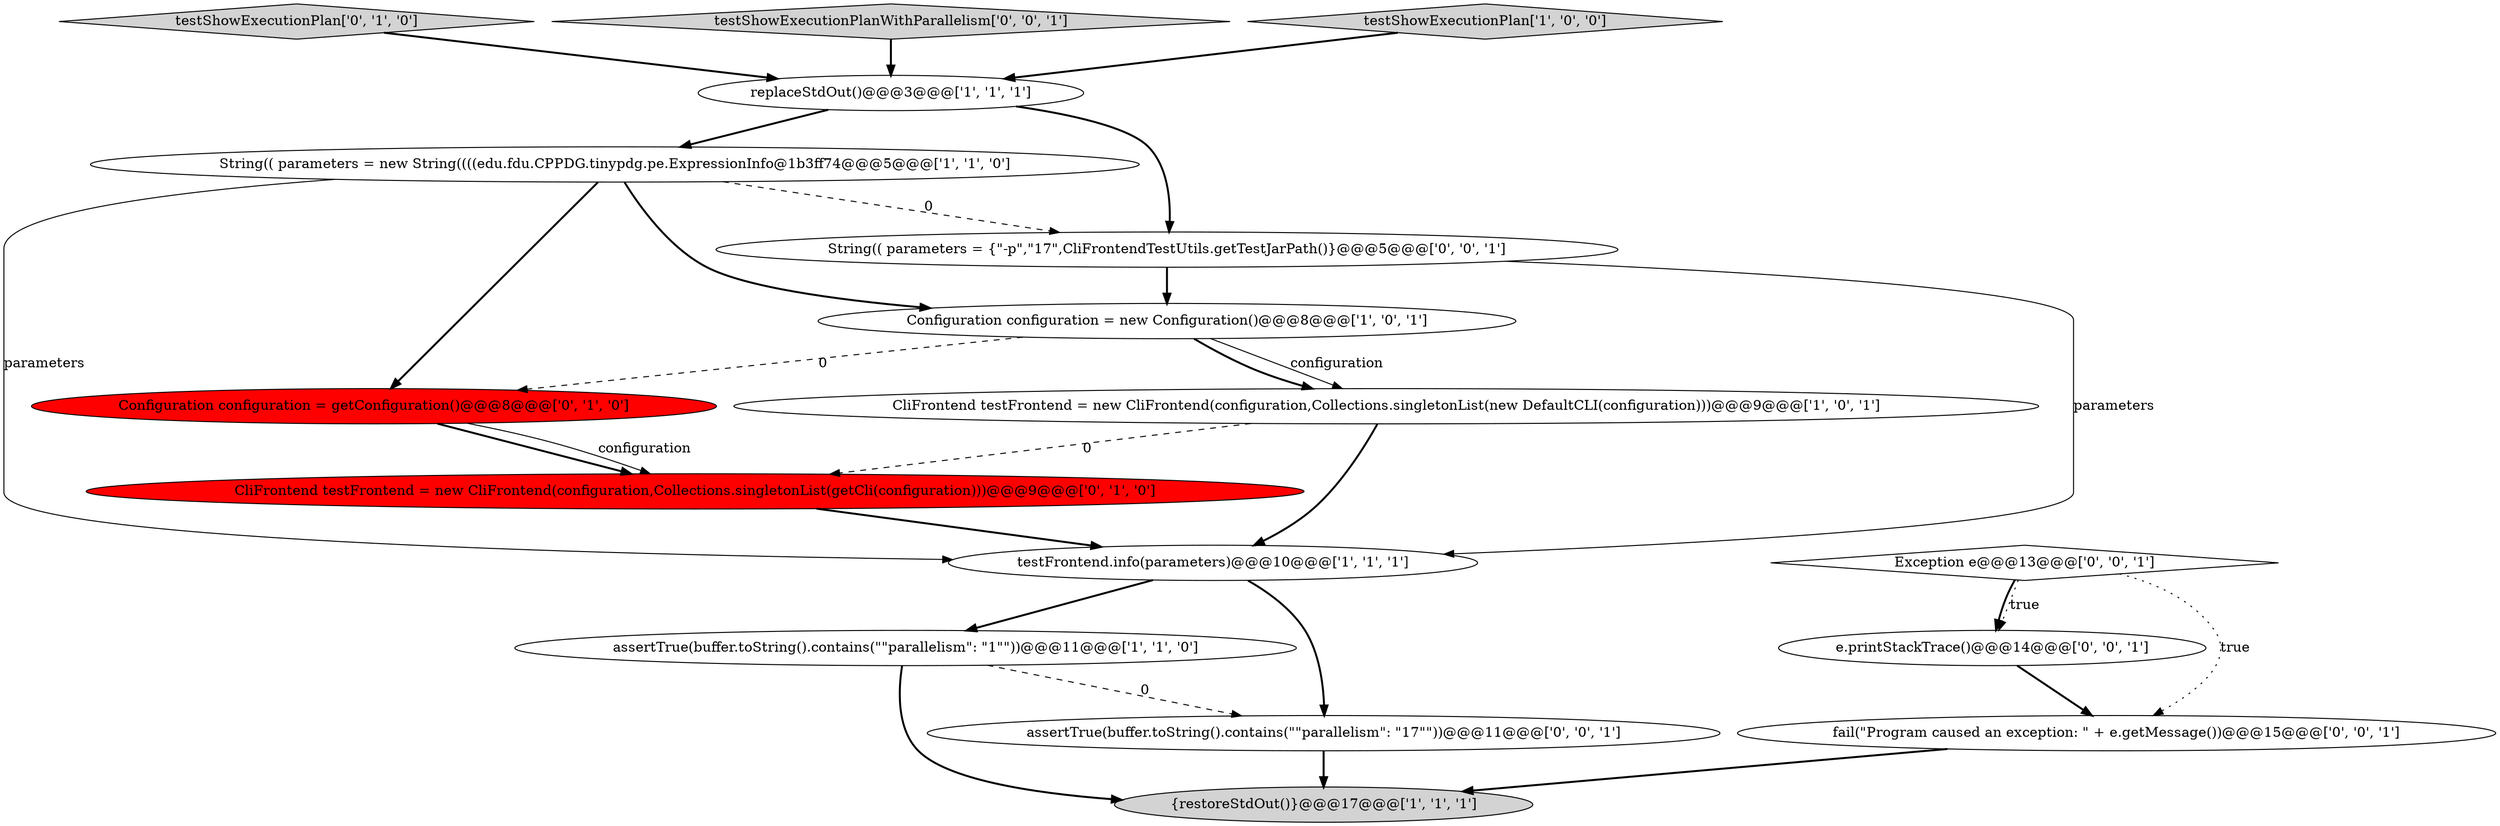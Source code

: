 digraph {
8 [style = filled, label = "testShowExecutionPlan['0', '1', '0']", fillcolor = lightgray, shape = diamond image = "AAA0AAABBB2BBB"];
16 [style = filled, label = "testShowExecutionPlanWithParallelism['0', '0', '1']", fillcolor = lightgray, shape = diamond image = "AAA0AAABBB3BBB"];
1 [style = filled, label = "Configuration configuration = new Configuration()@@@8@@@['1', '0', '1']", fillcolor = white, shape = ellipse image = "AAA0AAABBB1BBB"];
3 [style = filled, label = "CliFrontend testFrontend = new CliFrontend(configuration,Collections.singletonList(new DefaultCLI(configuration)))@@@9@@@['1', '0', '1']", fillcolor = white, shape = ellipse image = "AAA0AAABBB1BBB"];
4 [style = filled, label = "{restoreStdOut()}@@@17@@@['1', '1', '1']", fillcolor = lightgray, shape = ellipse image = "AAA0AAABBB1BBB"];
9 [style = filled, label = "Configuration configuration = getConfiguration()@@@8@@@['0', '1', '0']", fillcolor = red, shape = ellipse image = "AAA1AAABBB2BBB"];
0 [style = filled, label = "String(( parameters = new String((((edu.fdu.CPPDG.tinypdg.pe.ExpressionInfo@1b3ff74@@@5@@@['1', '1', '0']", fillcolor = white, shape = ellipse image = "AAA0AAABBB1BBB"];
13 [style = filled, label = "Exception e@@@13@@@['0', '0', '1']", fillcolor = white, shape = diamond image = "AAA0AAABBB3BBB"];
15 [style = filled, label = "e.printStackTrace()@@@14@@@['0', '0', '1']", fillcolor = white, shape = ellipse image = "AAA0AAABBB3BBB"];
12 [style = filled, label = "fail(\"Program caused an exception: \" + e.getMessage())@@@15@@@['0', '0', '1']", fillcolor = white, shape = ellipse image = "AAA0AAABBB3BBB"];
11 [style = filled, label = "assertTrue(buffer.toString().contains(\"\"parallelism\": \"17\"\"))@@@11@@@['0', '0', '1']", fillcolor = white, shape = ellipse image = "AAA0AAABBB3BBB"];
14 [style = filled, label = "String(( parameters = {\"-p\",\"17\",CliFrontendTestUtils.getTestJarPath()}@@@5@@@['0', '0', '1']", fillcolor = white, shape = ellipse image = "AAA0AAABBB3BBB"];
6 [style = filled, label = "replaceStdOut()@@@3@@@['1', '1', '1']", fillcolor = white, shape = ellipse image = "AAA0AAABBB1BBB"];
7 [style = filled, label = "testShowExecutionPlan['1', '0', '0']", fillcolor = lightgray, shape = diamond image = "AAA0AAABBB1BBB"];
10 [style = filled, label = "CliFrontend testFrontend = new CliFrontend(configuration,Collections.singletonList(getCli(configuration)))@@@9@@@['0', '1', '0']", fillcolor = red, shape = ellipse image = "AAA1AAABBB2BBB"];
2 [style = filled, label = "assertTrue(buffer.toString().contains(\"\"parallelism\": \"1\"\"))@@@11@@@['1', '1', '0']", fillcolor = white, shape = ellipse image = "AAA0AAABBB1BBB"];
5 [style = filled, label = "testFrontend.info(parameters)@@@10@@@['1', '1', '1']", fillcolor = white, shape = ellipse image = "AAA0AAABBB1BBB"];
0->9 [style = bold, label=""];
13->12 [style = dotted, label="true"];
14->5 [style = solid, label="parameters"];
16->6 [style = bold, label=""];
11->4 [style = bold, label=""];
1->3 [style = bold, label=""];
1->9 [style = dashed, label="0"];
8->6 [style = bold, label=""];
6->0 [style = bold, label=""];
9->10 [style = bold, label=""];
2->4 [style = bold, label=""];
14->1 [style = bold, label=""];
1->3 [style = solid, label="configuration"];
6->14 [style = bold, label=""];
0->14 [style = dashed, label="0"];
5->2 [style = bold, label=""];
3->5 [style = bold, label=""];
10->5 [style = bold, label=""];
12->4 [style = bold, label=""];
0->1 [style = bold, label=""];
7->6 [style = bold, label=""];
2->11 [style = dashed, label="0"];
0->5 [style = solid, label="parameters"];
5->11 [style = bold, label=""];
15->12 [style = bold, label=""];
13->15 [style = bold, label=""];
13->15 [style = dotted, label="true"];
3->10 [style = dashed, label="0"];
9->10 [style = solid, label="configuration"];
}
